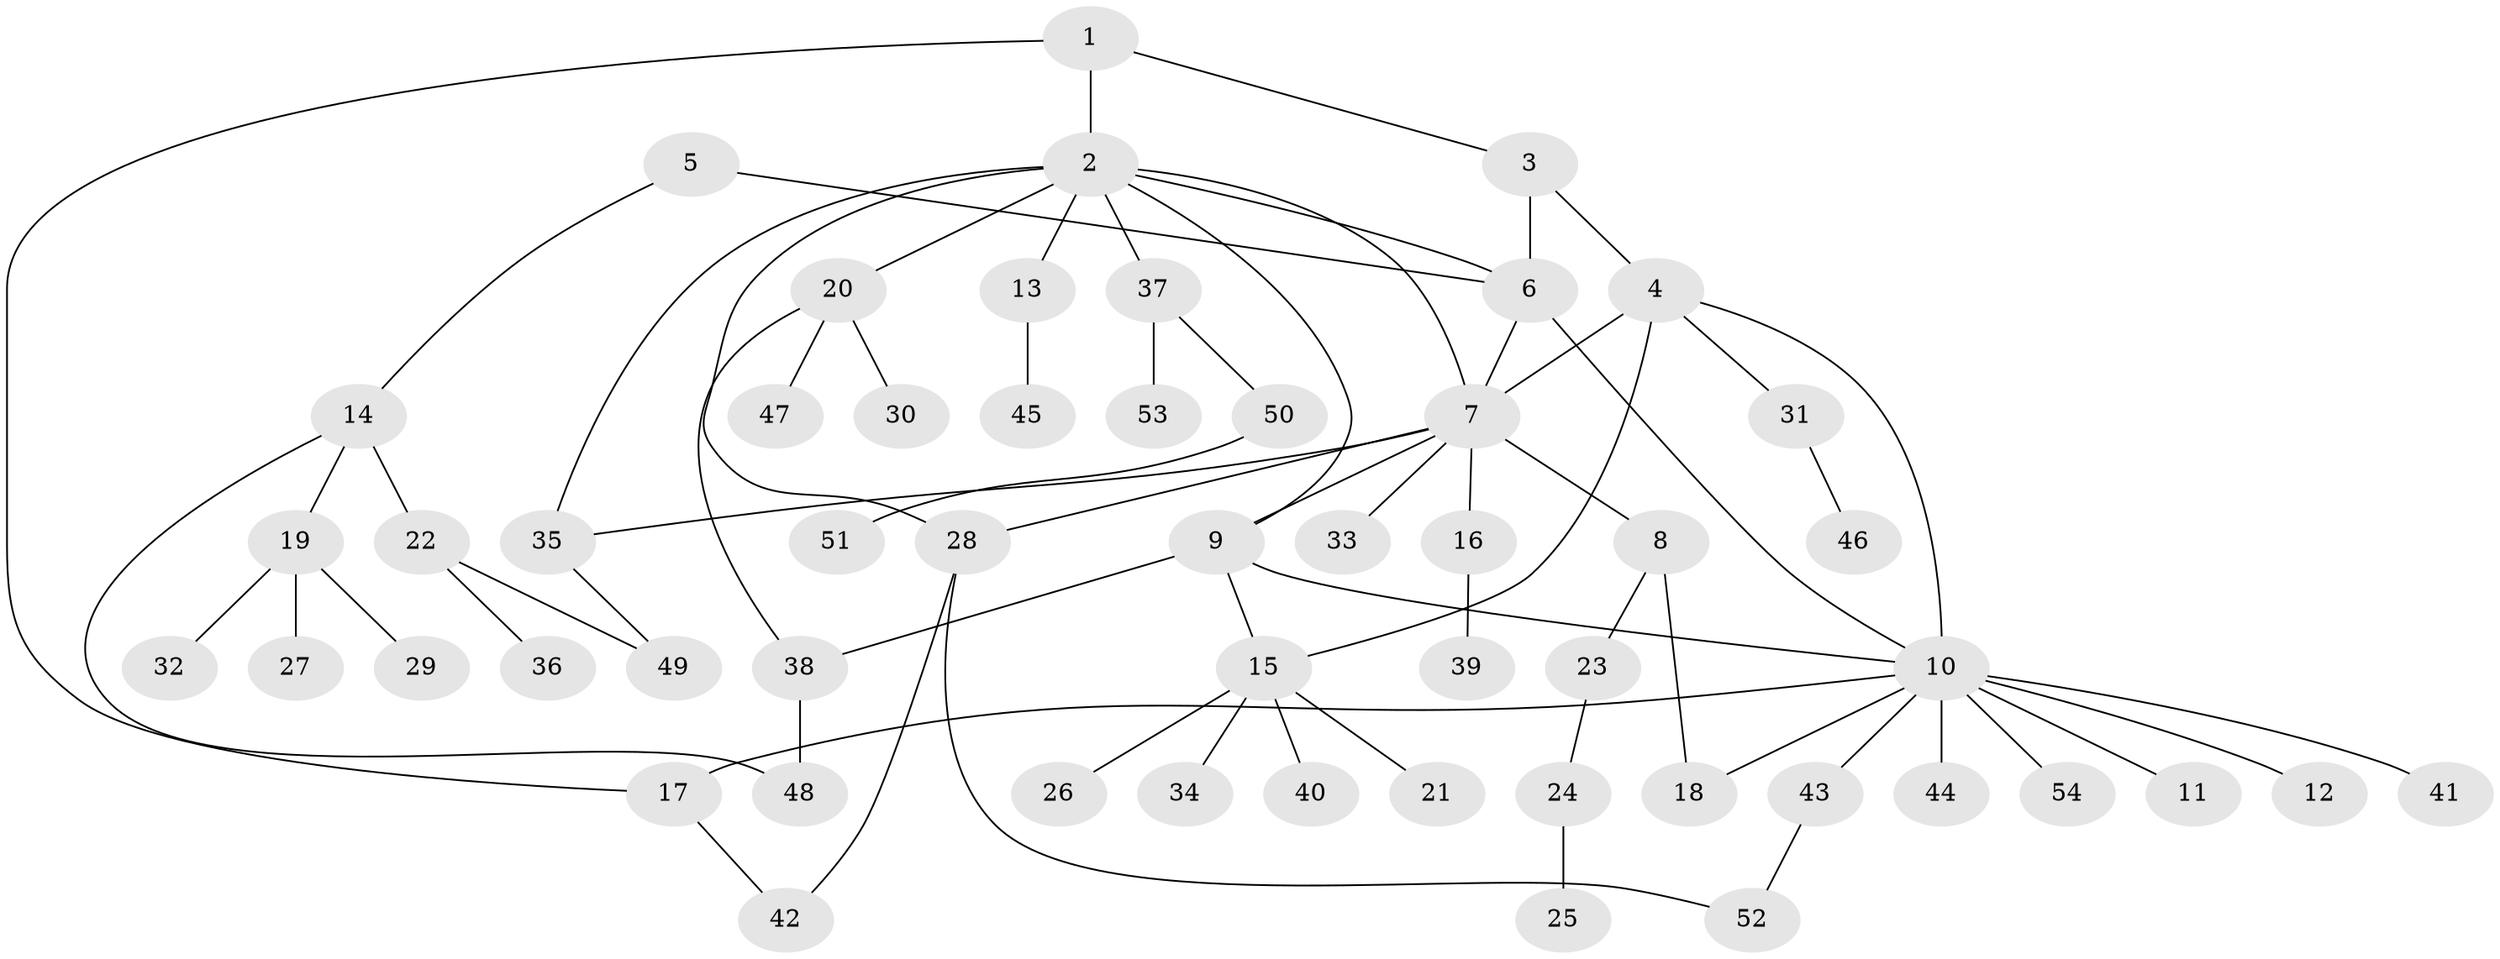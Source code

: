 // Generated by graph-tools (version 1.1) at 2025/02/03/09/25 03:02:45]
// undirected, 54 vertices, 69 edges
graph export_dot {
graph [start="1"]
  node [color=gray90,style=filled];
  1;
  2;
  3;
  4;
  5;
  6;
  7;
  8;
  9;
  10;
  11;
  12;
  13;
  14;
  15;
  16;
  17;
  18;
  19;
  20;
  21;
  22;
  23;
  24;
  25;
  26;
  27;
  28;
  29;
  30;
  31;
  32;
  33;
  34;
  35;
  36;
  37;
  38;
  39;
  40;
  41;
  42;
  43;
  44;
  45;
  46;
  47;
  48;
  49;
  50;
  51;
  52;
  53;
  54;
  1 -- 2;
  1 -- 3;
  1 -- 17;
  2 -- 6;
  2 -- 7;
  2 -- 9;
  2 -- 13;
  2 -- 20;
  2 -- 28;
  2 -- 35;
  2 -- 37;
  3 -- 4;
  3 -- 6;
  4 -- 7;
  4 -- 10;
  4 -- 15;
  4 -- 31;
  5 -- 6;
  5 -- 14;
  6 -- 7;
  6 -- 10;
  7 -- 8;
  7 -- 9;
  7 -- 16;
  7 -- 28;
  7 -- 33;
  7 -- 35;
  8 -- 18;
  8 -- 23;
  9 -- 10;
  9 -- 15;
  9 -- 38;
  10 -- 11;
  10 -- 12;
  10 -- 17;
  10 -- 18;
  10 -- 41;
  10 -- 43;
  10 -- 44;
  10 -- 54;
  13 -- 45;
  14 -- 19;
  14 -- 22;
  14 -- 48;
  15 -- 21;
  15 -- 26;
  15 -- 34;
  15 -- 40;
  16 -- 39;
  17 -- 42;
  19 -- 27;
  19 -- 29;
  19 -- 32;
  20 -- 30;
  20 -- 38;
  20 -- 47;
  22 -- 36;
  22 -- 49;
  23 -- 24;
  24 -- 25;
  28 -- 42;
  28 -- 52;
  31 -- 46;
  35 -- 49;
  37 -- 50;
  37 -- 53;
  38 -- 48;
  43 -- 52;
  50 -- 51;
}
